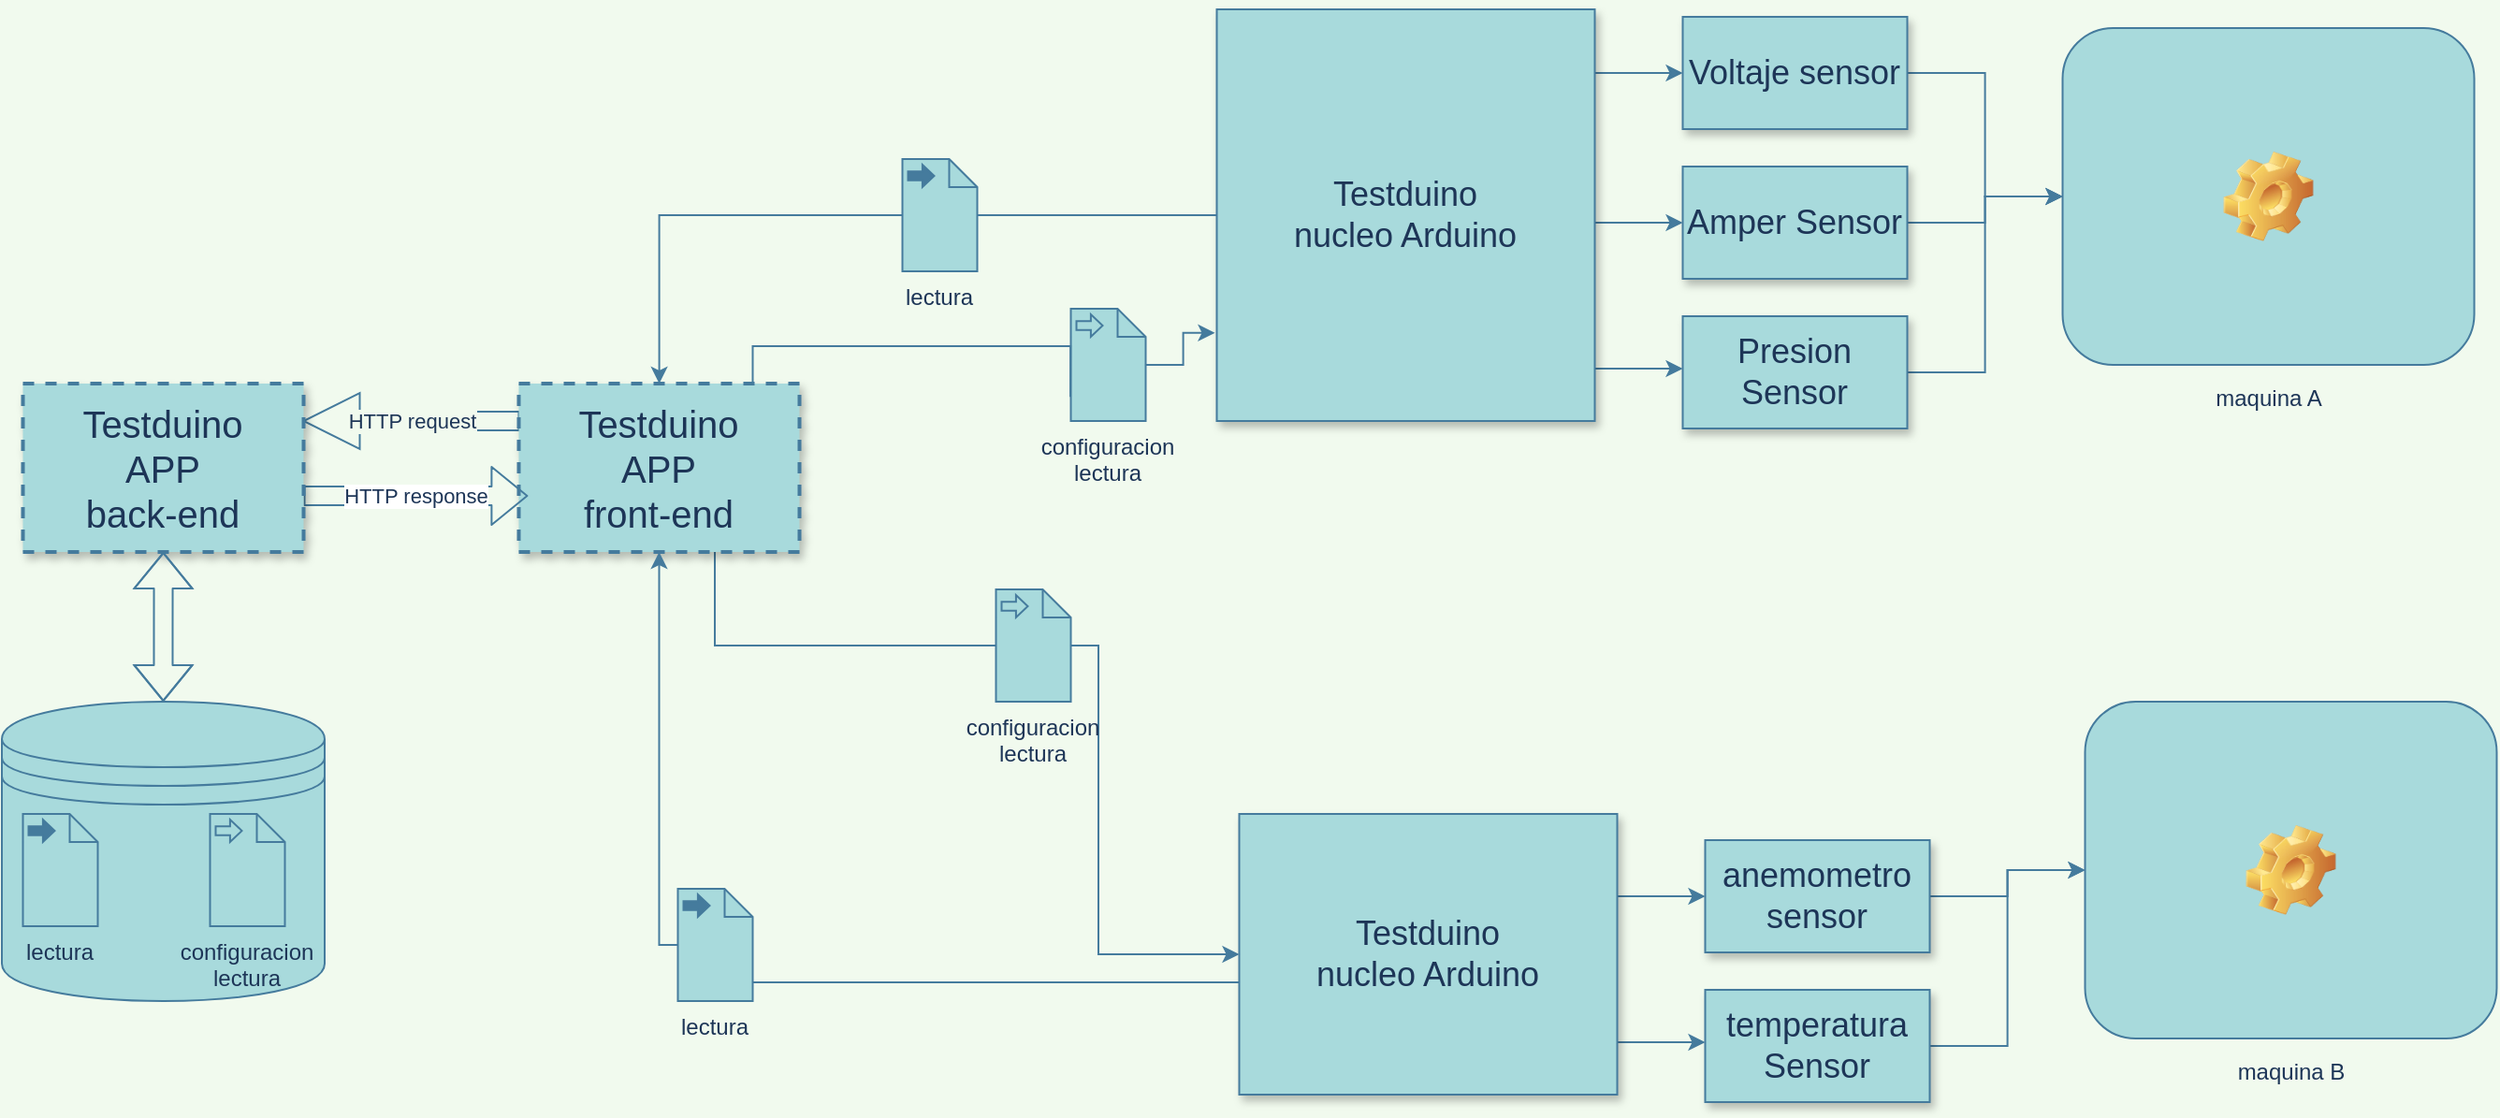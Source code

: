 
<mxfile version="15.5.9" type="device"><diagram name="Page-1" id="90a13364-a465-7bf4-72fc-28e22215d7a0"><mxGraphModel dx="474" dy="259" grid="1" gridSize="10" guides="1" tooltips="1" connect="1" arrows="1" fold="1" page="1" pageScale="1.5" pageWidth="1169" pageHeight="826" background="#F1FAEE" math="0" shadow="0"><root><mxCell id="0" style=";html=1;"/><mxCell id="1" style=";html=1;" parent="0"/><mxCell id="YNgnoucyA5noIwUSpik4-16" style="edgeStyle=orthogonalEdgeStyle;rounded=0;orthogonalLoop=1;jettySize=auto;html=1;entryX=-0.005;entryY=0.786;entryDx=0;entryDy=0;entryPerimeter=0;startArrow=none;strokeColor=#457B9D;fontColor=#1D3557;labelBackgroundColor=#F1FAEE;" parent="1" source="YNgnoucyA5noIwUSpik4-17" target="3a17f1ce550125da-2" edge="1"><mxGeometry relative="1" as="geometry"/></mxCell><mxCell id="YNgnoucyA5noIwUSpik4-24" style="edgeStyle=orthogonalEdgeStyle;rounded=0;orthogonalLoop=1;jettySize=auto;html=1;entryX=0;entryY=0.5;entryDx=0;entryDy=0;strokeColor=#457B9D;fontColor=#1D3557;labelBackgroundColor=#F1FAEE;entryPerimeter=0;" parent="1" source="3a17f1ce550125da-1" target="YNgnoucyA5noIwUSpik4-7" edge="1"><mxGeometry relative="1" as="geometry"><Array as="points"><mxPoint x="561" y="610"/><mxPoint x="766" y="610"/><mxPoint x="766" y="775"/></Array></mxGeometry></mxCell><mxCell id="YNgnoucyA5noIwUSpik4-27" value="HTTP request" style="edgeStyle=orthogonalEdgeStyle;rounded=0;orthogonalLoop=1;jettySize=auto;html=1;shape=arrow;strokeColor=#457B9D;fontColor=#1D3557;labelBackgroundColor=#F1FAEE;" parent="1" source="3a17f1ce550125da-1" target="YNgnoucyA5noIwUSpik4-26" edge="1"><mxGeometry relative="1" as="geometry"><Array as="points"><mxPoint x="421.25" y="490"/><mxPoint x="421.25" y="490"/></Array></mxGeometry></mxCell><mxCell id="3a17f1ce550125da-1" value="Testduino &lt;br&gt;APP&lt;br&gt;front-end" style="whiteSpace=wrap;html=1;shadow=1;fontSize=20;fillColor=#A8DADC;strokeColor=#457B9D;strokeWidth=2;dashed=1;fontColor=#1D3557;" parent="1" vertex="1"><mxGeometry x="456.25" y="470" width="150" height="90" as="geometry"/></mxCell><mxCell id="3a17f1ce550125da-13" style="edgeStyle=elbowEdgeStyle;rounded=0;html=1;startArrow=none;startFill=0;jettySize=auto;orthogonalLoop=1;fontSize=18;elbow=vertical;strokeColor=#457B9D;fontColor=#1D3557;labelBackgroundColor=#F1FAEE;" parent="1" source="3a17f1ce550125da-2" target="3a17f1ce550125da-4" edge="1"><mxGeometry relative="1" as="geometry"/></mxCell><mxCell id="3a17f1ce550125da-14" style="edgeStyle=elbowEdgeStyle;rounded=0;html=1;startArrow=none;startFill=0;jettySize=auto;orthogonalLoop=1;fontSize=18;elbow=vertical;strokeColor=#457B9D;fontColor=#1D3557;labelBackgroundColor=#F1FAEE;" parent="1" source="3a17f1ce550125da-2" target="3a17f1ce550125da-5" edge="1"><mxGeometry relative="1" as="geometry"/></mxCell><mxCell id="3a17f1ce550125da-15" style="edgeStyle=elbowEdgeStyle;rounded=0;html=1;startArrow=none;startFill=0;jettySize=auto;orthogonalLoop=1;fontSize=18;elbow=vertical;strokeColor=#457B9D;fontColor=#1D3557;labelBackgroundColor=#F1FAEE;" parent="1" source="3a17f1ce550125da-2" target="3a17f1ce550125da-6" edge="1"><mxGeometry relative="1" as="geometry"/></mxCell><mxCell id="BH-kmxq9h-ZVkTpcOKqv-1" value="" style="edgeStyle=orthogonalEdgeStyle;rounded=0;orthogonalLoop=1;jettySize=auto;html=1;startArrow=none;strokeColor=#457B9D;fontColor=#1D3557;labelBackgroundColor=#F1FAEE;" parent="1" source="YNgnoucyA5noIwUSpik4-19" target="3a17f1ce550125da-1" edge="1"><mxGeometry relative="1" as="geometry"/></mxCell><mxCell id="3a17f1ce550125da-2" value="Testduino&lt;br&gt;nucleo Arduino" style="whiteSpace=wrap;html=1;shadow=1;fontSize=18;fillColor=#A8DADC;strokeColor=#457B9D;fontColor=#1D3557;" parent="1" vertex="1"><mxGeometry x="829.25" y="270" width="202" height="220" as="geometry"/></mxCell><mxCell id="YNgnoucyA5noIwUSpik4-1" value="" style="edgeStyle=orthogonalEdgeStyle;rounded=0;orthogonalLoop=1;jettySize=auto;html=1;strokeColor=#457B9D;fontColor=#1D3557;labelBackgroundColor=#F1FAEE;" parent="1" source="3a17f1ce550125da-4" target="BH-kmxq9h-ZVkTpcOKqv-2" edge="1"><mxGeometry relative="1" as="geometry"/></mxCell><mxCell id="3a17f1ce550125da-4" value="Voltaje sensor" style="whiteSpace=wrap;html=1;shadow=1;fontSize=18;fillColor=#A8DADC;strokeColor=#457B9D;fontColor=#1D3557;" parent="1" vertex="1"><mxGeometry x="1078.25" y="274" width="120" height="60" as="geometry"/></mxCell><mxCell id="YNgnoucyA5noIwUSpik4-2" value="" style="edgeStyle=orthogonalEdgeStyle;rounded=0;orthogonalLoop=1;jettySize=auto;html=1;strokeColor=#457B9D;fontColor=#1D3557;labelBackgroundColor=#F1FAEE;" parent="1" source="3a17f1ce550125da-5" target="BH-kmxq9h-ZVkTpcOKqv-2" edge="1"><mxGeometry relative="1" as="geometry"/></mxCell><mxCell id="3a17f1ce550125da-5" value="Amper Sensor" style="whiteSpace=wrap;html=1;shadow=1;fontSize=18;fillColor=#A8DADC;strokeColor=#457B9D;fontColor=#1D3557;" parent="1" vertex="1"><mxGeometry x="1078.25" y="354" width="120" height="60" as="geometry"/></mxCell><mxCell id="YNgnoucyA5noIwUSpik4-3" value="" style="edgeStyle=orthogonalEdgeStyle;rounded=0;orthogonalLoop=1;jettySize=auto;html=1;strokeColor=#457B9D;fontColor=#1D3557;labelBackgroundColor=#F1FAEE;" parent="1" source="3a17f1ce550125da-6" target="BH-kmxq9h-ZVkTpcOKqv-2" edge="1"><mxGeometry relative="1" as="geometry"/></mxCell><mxCell id="3a17f1ce550125da-6" value="Presion Sensor" style="whiteSpace=wrap;html=1;shadow=1;fontSize=18;fillColor=#A8DADC;strokeColor=#457B9D;fontColor=#1D3557;" parent="1" vertex="1"><mxGeometry x="1078.25" y="434" width="120" height="60" as="geometry"/></mxCell><mxCell id="3a17f1ce550125da-18" style="edgeStyle=elbowEdgeStyle;rounded=0;html=1;startArrow=none;startFill=0;jettySize=auto;orthogonalLoop=1;fontSize=18;elbow=vertical;strokeColor=#457B9D;fontColor=#1D3557;labelBackgroundColor=#F1FAEE;" parent="1" edge="1"><mxGeometry relative="1" as="geometry"><mxPoint x="717" y="834" as="sourcePoint"/></mxGeometry></mxCell><mxCell id="BH-kmxq9h-ZVkTpcOKqv-2" value="maquina A" style="icon;html=1;image=img/clipart/Gear_128x128.png;fillColor=#A8DADC;strokeColor=#457B9D;fontColor=#1D3557;labelBackgroundColor=#F1FAEE;" parent="1" vertex="1"><mxGeometry x="1281.25" y="280" width="220" height="180" as="geometry"/></mxCell><mxCell id="YNgnoucyA5noIwUSpik4-5" style="edgeStyle=elbowEdgeStyle;rounded=0;html=1;startArrow=none;startFill=0;jettySize=auto;orthogonalLoop=1;fontSize=18;elbow=vertical;strokeColor=#457B9D;fontColor=#1D3557;labelBackgroundColor=#F1FAEE;" parent="1" source="YNgnoucyA5noIwUSpik4-7" target="YNgnoucyA5noIwUSpik4-11" edge="1"><mxGeometry relative="1" as="geometry"/></mxCell><mxCell id="YNgnoucyA5noIwUSpik4-6" style="edgeStyle=elbowEdgeStyle;rounded=0;html=1;startArrow=none;startFill=0;jettySize=auto;orthogonalLoop=1;fontSize=18;elbow=vertical;strokeColor=#457B9D;fontColor=#1D3557;labelBackgroundColor=#F1FAEE;" parent="1" source="YNgnoucyA5noIwUSpik4-7" target="YNgnoucyA5noIwUSpik4-13" edge="1"><mxGeometry relative="1" as="geometry"/></mxCell><mxCell id="YNgnoucyA5noIwUSpik4-15" value="" style="edgeStyle=orthogonalEdgeStyle;rounded=0;orthogonalLoop=1;jettySize=auto;html=1;startArrow=none;strokeColor=#457B9D;fontColor=#1D3557;labelBackgroundColor=#F1FAEE;" parent="1" source="YNgnoucyA5noIwUSpik4-22" target="3a17f1ce550125da-1" edge="1"><mxGeometry relative="1" as="geometry"><Array as="points"><mxPoint x="531.25" y="770"/></Array></mxGeometry></mxCell><mxCell id="YNgnoucyA5noIwUSpik4-7" value="Testduino&lt;br&gt;nucleo Arduino" style="whiteSpace=wrap;html=1;shadow=1;fontSize=18;fillColor=#A8DADC;strokeColor=#457B9D;fontColor=#1D3557;" parent="1" vertex="1"><mxGeometry x="841.25" y="700" width="202" height="150" as="geometry"/></mxCell><mxCell id="YNgnoucyA5noIwUSpik4-10" value="" style="edgeStyle=orthogonalEdgeStyle;rounded=0;orthogonalLoop=1;jettySize=auto;html=1;strokeColor=#457B9D;fontColor=#1D3557;labelBackgroundColor=#F1FAEE;" parent="1" source="YNgnoucyA5noIwUSpik4-11" target="YNgnoucyA5noIwUSpik4-14" edge="1"><mxGeometry relative="1" as="geometry"/></mxCell><mxCell id="YNgnoucyA5noIwUSpik4-11" value="anemometro sensor" style="whiteSpace=wrap;html=1;shadow=1;fontSize=18;fillColor=#A8DADC;strokeColor=#457B9D;fontColor=#1D3557;" parent="1" vertex="1"><mxGeometry x="1090.25" y="714" width="120" height="60" as="geometry"/></mxCell><mxCell id="YNgnoucyA5noIwUSpik4-12" value="" style="edgeStyle=orthogonalEdgeStyle;rounded=0;orthogonalLoop=1;jettySize=auto;html=1;strokeColor=#457B9D;fontColor=#1D3557;labelBackgroundColor=#F1FAEE;" parent="1" source="YNgnoucyA5noIwUSpik4-13" target="YNgnoucyA5noIwUSpik4-14" edge="1"><mxGeometry relative="1" as="geometry"/></mxCell><mxCell id="YNgnoucyA5noIwUSpik4-13" value="temperatura Sensor" style="whiteSpace=wrap;html=1;shadow=1;fontSize=18;fillColor=#A8DADC;strokeColor=#457B9D;fontColor=#1D3557;" parent="1" vertex="1"><mxGeometry x="1090.25" y="794" width="120" height="60" as="geometry"/></mxCell><mxCell id="YNgnoucyA5noIwUSpik4-14" value="maquina B&lt;br&gt;" style="icon;html=1;image=img/clipart/Gear_128x128.png;fillColor=#A8DADC;strokeColor=#457B9D;fontColor=#1D3557;labelBackgroundColor=#F1FAEE;" parent="1" vertex="1"><mxGeometry x="1293.25" y="640" width="220" height="180" as="geometry"/></mxCell><mxCell id="YNgnoucyA5noIwUSpik4-17" value="configuracion lectura&lt;br&gt;" style="shape=mxgraph.bpmn.data;labelPosition=center;verticalLabelPosition=bottom;align=center;verticalAlign=top;whiteSpace=wrap;size=15;html=1;bpmnTransferType=input;fillColor=#A8DADC;strokeColor=#457B9D;fontColor=#1D3557;" parent="1" vertex="1"><mxGeometry x="751.25" y="430" width="40" height="60" as="geometry"/></mxCell><mxCell id="YNgnoucyA5noIwUSpik4-18" value="" style="edgeStyle=orthogonalEdgeStyle;rounded=0;orthogonalLoop=1;jettySize=auto;html=1;entryX=-0.005;entryY=0.786;entryDx=0;entryDy=0;entryPerimeter=0;endArrow=none;strokeColor=#457B9D;fontColor=#1D3557;labelBackgroundColor=#F1FAEE;" parent="1" source="3a17f1ce550125da-1" target="YNgnoucyA5noIwUSpik4-17" edge="1"><mxGeometry relative="1" as="geometry"><mxPoint x="701.25" y="530" as="sourcePoint"/><mxPoint x="828.24" y="442.92" as="targetPoint"/><Array as="points"><mxPoint x="581.25" y="450"/><mxPoint x="751.25" y="450"/></Array></mxGeometry></mxCell><mxCell id="YNgnoucyA5noIwUSpik4-19" value="lectura&lt;br&gt;" style="shape=mxgraph.bpmn.data;labelPosition=center;verticalLabelPosition=bottom;align=center;verticalAlign=top;whiteSpace=wrap;size=15;html=1;bpmnTransferType=output;fillColor=#A8DADC;strokeColor=#457B9D;fontColor=#1D3557;" parent="1" vertex="1"><mxGeometry x="661.25" y="350" width="40" height="60" as="geometry"/></mxCell><mxCell id="YNgnoucyA5noIwUSpik4-20" value="" style="edgeStyle=orthogonalEdgeStyle;rounded=0;orthogonalLoop=1;jettySize=auto;html=1;endArrow=none;strokeColor=#457B9D;fontColor=#1D3557;labelBackgroundColor=#F1FAEE;" parent="1" source="3a17f1ce550125da-2" target="YNgnoucyA5noIwUSpik4-19" edge="1"><mxGeometry relative="1" as="geometry"><mxPoint x="829.25" y="380" as="sourcePoint"/><mxPoint x="626.25" y="500" as="targetPoint"/></mxGeometry></mxCell><mxCell id="YNgnoucyA5noIwUSpik4-22" value="lectura&lt;br&gt;" style="shape=mxgraph.bpmn.data;labelPosition=center;verticalLabelPosition=bottom;align=center;verticalAlign=top;whiteSpace=wrap;size=15;html=1;bpmnTransferType=output;fillColor=#A8DADC;strokeColor=#457B9D;fontColor=#1D3557;" parent="1" vertex="1"><mxGeometry x="541.25" y="740" width="40" height="60" as="geometry"/></mxCell><mxCell id="YNgnoucyA5noIwUSpik4-23" value="" style="edgeStyle=orthogonalEdgeStyle;rounded=0;orthogonalLoop=1;jettySize=auto;html=1;endArrow=none;strokeColor=#457B9D;fontColor=#1D3557;labelBackgroundColor=#F1FAEE;" parent="1" source="YNgnoucyA5noIwUSpik4-7" target="YNgnoucyA5noIwUSpik4-22" edge="1"><mxGeometry relative="1" as="geometry"><mxPoint x="831.25" y="710" as="sourcePoint"/><mxPoint x="626.25" y="560" as="targetPoint"/><Array as="points"><mxPoint x="641.25" y="790"/><mxPoint x="641.25" y="790"/></Array></mxGeometry></mxCell><mxCell id="YNgnoucyA5noIwUSpik4-25" value="configuracion lectura&lt;br&gt;" style="shape=mxgraph.bpmn.data;labelPosition=center;verticalLabelPosition=bottom;align=center;verticalAlign=top;whiteSpace=wrap;size=15;html=1;bpmnTransferType=input;fillColor=#A8DADC;strokeColor=#457B9D;fontColor=#1D3557;" parent="1" vertex="1"><mxGeometry x="711.25" y="580" width="40" height="60" as="geometry"/></mxCell><mxCell id="YNgnoucyA5noIwUSpik4-28" value="HTTP response" style="rounded=1;sketch=0;orthogonalLoop=1;jettySize=auto;html=1;entryX=0.033;entryY=0.667;entryDx=0;entryDy=0;entryPerimeter=0;fontColor=#1D3557;strokeColor=#457B9D;fillColor=none;shape=flexArrow;edgeStyle=elbowEdgeStyle;elbow=vertical;" parent="1" source="YNgnoucyA5noIwUSpik4-26" target="3a17f1ce550125da-1" edge="1"><mxGeometry relative="1" as="geometry"/></mxCell><mxCell id="YNgnoucyA5noIwUSpik4-26" value="Testduino &lt;br&gt;APP&lt;br&gt;back-end" style="whiteSpace=wrap;html=1;shadow=1;fontSize=20;fillColor=#A8DADC;strokeColor=#457B9D;strokeWidth=2;dashed=1;fontColor=#1D3557;" parent="1" vertex="1"><mxGeometry x="191.25" y="470" width="150" height="90" as="geometry"/></mxCell><mxCell id="YNgnoucyA5noIwUSpik4-31" value="" style="edgeStyle=orthogonalEdgeStyle;rounded=1;sketch=0;orthogonalLoop=1;jettySize=auto;elbow=vertical;html=1;fontColor=#1D3557;strokeColor=#457B9D;fillColor=none;gradientColor=none;startArrow=classic;startFill=1;shape=flexArrow;" parent="1" source="YNgnoucyA5noIwUSpik4-30" target="YNgnoucyA5noIwUSpik4-26" edge="1"><mxGeometry relative="1" as="geometry"/></mxCell><mxCell id="YNgnoucyA5noIwUSpik4-30" value="" style="shape=datastore;whiteSpace=wrap;html=1;labelPosition=center;verticalLabelPosition=bottom;align=center;verticalAlign=top;rounded=0;sketch=0;fontColor=#1D3557;strokeColor=#457B9D;fillColor=#A8DADC;" parent="1" vertex="1"><mxGeometry x="180" y="640" width="172.5" height="160" as="geometry"/></mxCell><mxCell id="YNgnoucyA5noIwUSpik4-40" value="lectura&lt;br&gt;" style="shape=mxgraph.bpmn.data;labelPosition=center;verticalLabelPosition=bottom;align=center;verticalAlign=top;whiteSpace=wrap;size=15;html=1;bpmnTransferType=output;fillColor=#A8DADC;strokeColor=#457B9D;fontColor=#1D3557;" parent="1" vertex="1"><mxGeometry x="191.25" y="700" width="40" height="60" as="geometry"/></mxCell><mxCell id="YNgnoucyA5noIwUSpik4-41" value="configuracion lectura&lt;br&gt;" style="shape=mxgraph.bpmn.data;labelPosition=center;verticalLabelPosition=bottom;align=center;verticalAlign=top;whiteSpace=wrap;size=15;html=1;bpmnTransferType=input;fillColor=#A8DADC;strokeColor=#457B9D;fontColor=#1D3557;" parent="1" vertex="1"><mxGeometry x="291.25" y="700" width="40" height="60" as="geometry"/></mxCell></root></mxGraphModel></diagram></mxfile>


